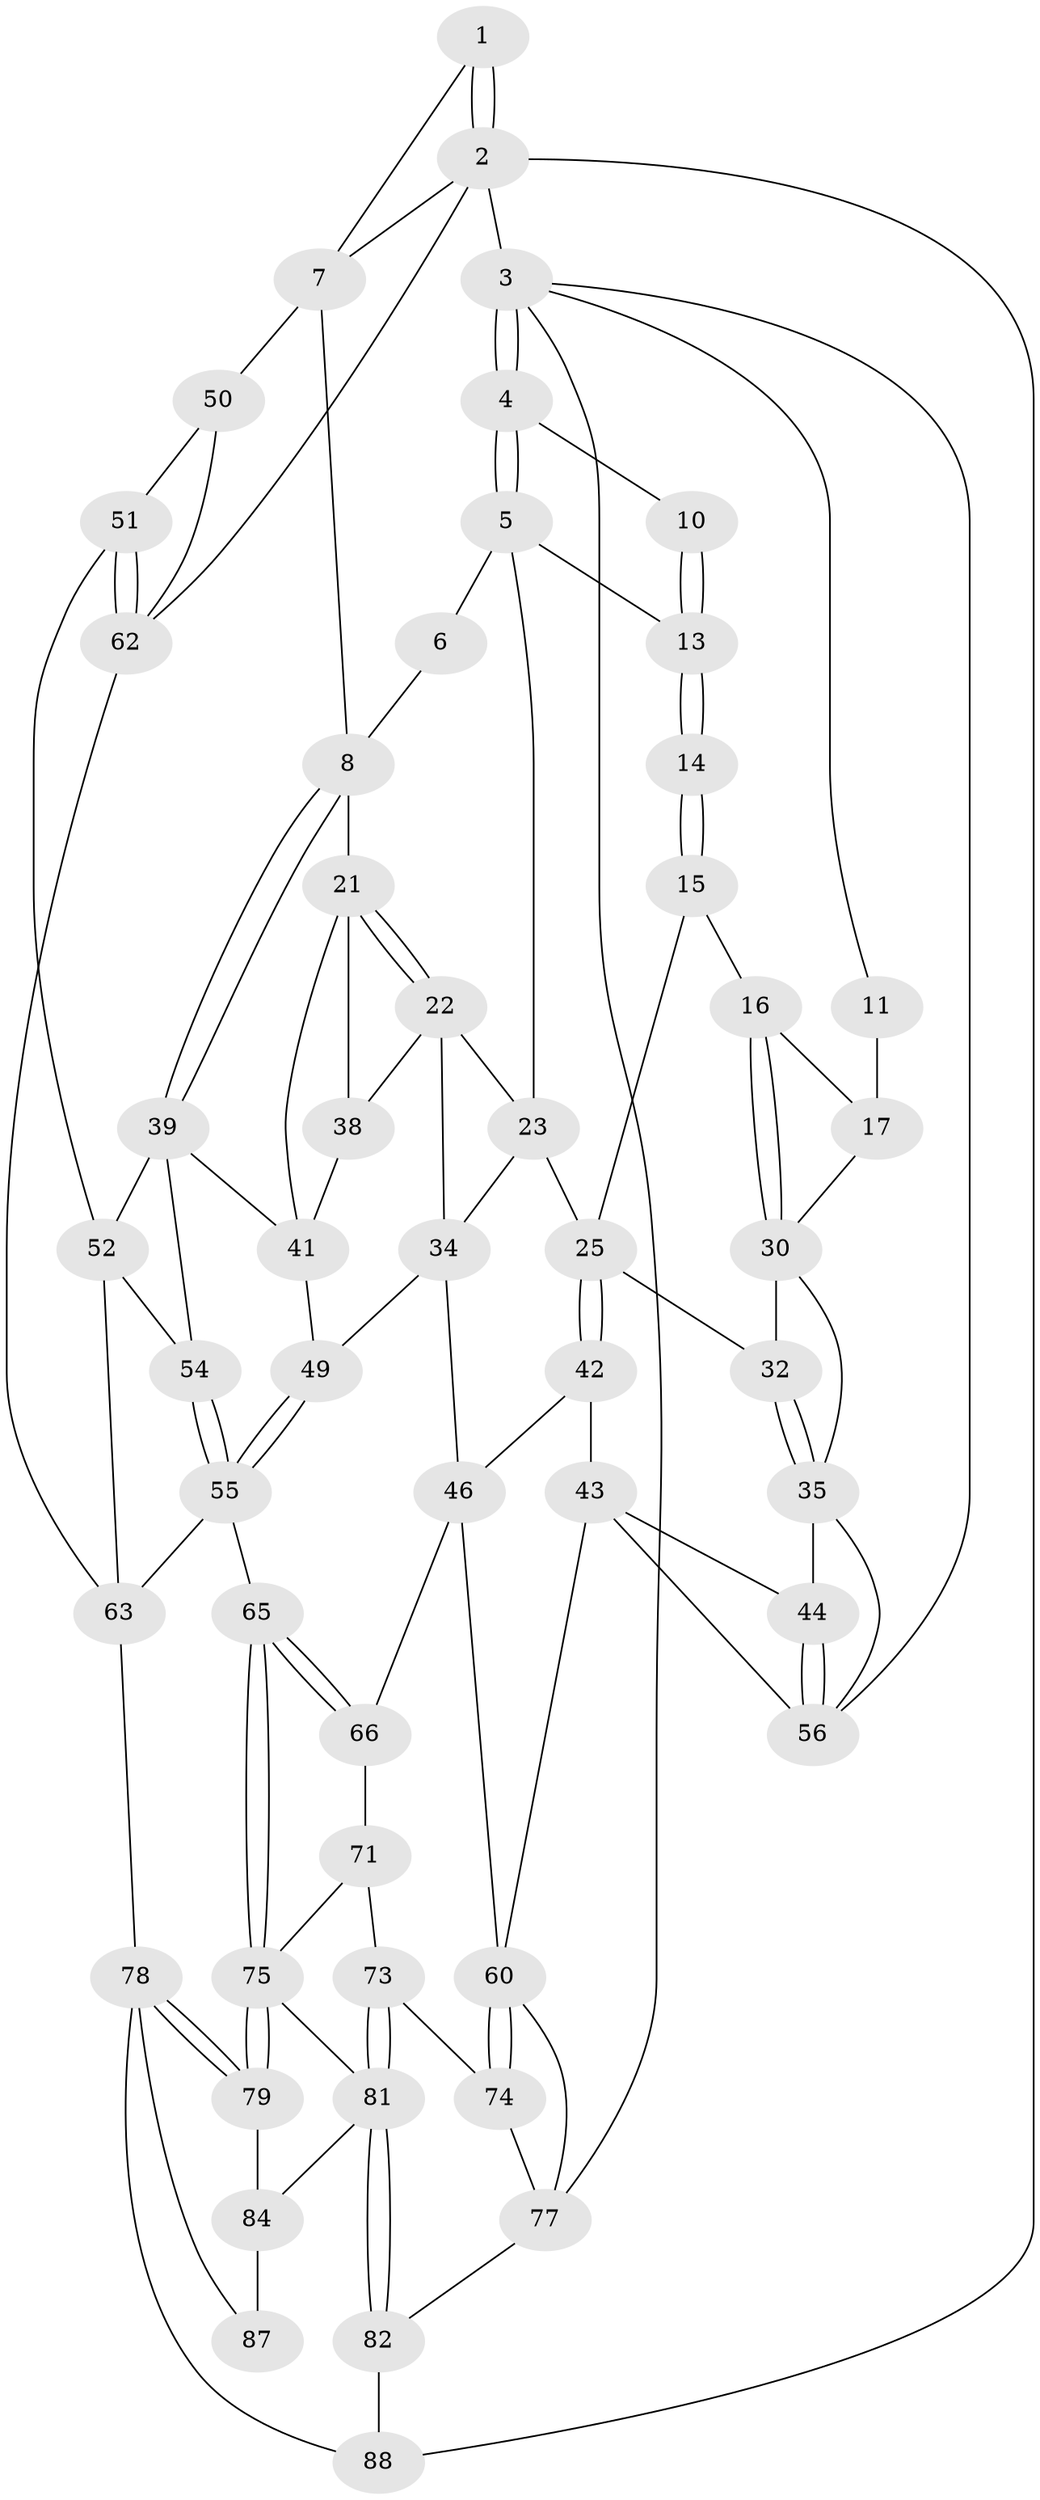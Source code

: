 // original degree distribution, {3: 0.045454545454545456, 6: 0.23863636363636365, 5: 0.5, 4: 0.2159090909090909}
// Generated by graph-tools (version 1.1) at 2025/11/02/27/25 16:11:54]
// undirected, 54 vertices, 114 edges
graph export_dot {
graph [start="1"]
  node [color=gray90,style=filled];
  1 [pos="+0.6336963936738914+0"];
  2 [pos="+1+0",super="+70"];
  3 [pos="+0+0",super="+58"];
  4 [pos="+0+0"];
  5 [pos="+0.42571133745975026+0",super="+19"];
  6 [pos="+0.6210562569692767+0"];
  7 [pos="+0.8435705353272922+0.21401137721809113",super="+28"];
  8 [pos="+0.804654435798094+0.3377645276851488",super="+9"];
  10 [pos="+0.10984721677209777+0.18125372948781704"];
  11 [pos="+0+0",super="+12"];
  13 [pos="+0.13493264392216037+0.19820534335558745",super="+18"];
  14 [pos="+0.13358916808480545+0.23479319428270815",super="+20"];
  15 [pos="+0.12038298983633956+0.2757859554308387",super="+27"];
  16 [pos="+0.11055297663634683+0.2861000965075017"];
  17 [pos="+0.011088853106074187+0.2813635501193946",super="+29"];
  21 [pos="+0.6303541100498042+0.33106947193370917",super="+37"];
  22 [pos="+0.6052476232863208+0.31603211647915563",super="+33"];
  23 [pos="+0.44391309267974544+0.20217040752217494",super="+24"];
  25 [pos="+0.2864637974602569+0.3648797283629609",super="+26"];
  30 [pos="+0.10852547715531426+0.3590941681842321",super="+31"];
  32 [pos="+0.12782442502952931+0.3839161674543027"];
  34 [pos="+0.44482594904788797+0.397627430874672",super="+45"];
  35 [pos="+0.12896733087005574+0.46277983410896323",super="+36"];
  38 [pos="+0.5459137206181335+0.44734860294720863"];
  39 [pos="+0.8385241018987765+0.39263175165658015",super="+40"];
  41 [pos="+0.6420572194364638+0.523156687046562",super="+48"];
  42 [pos="+0.2724227288495862+0.5144907818031232"];
  43 [pos="+0.2210664416136648+0.5187060100152664",super="+59"];
  44 [pos="+0.21443871835434566+0.5180215366537885"];
  46 [pos="+0.3683028744021873+0.5916996077002277",super="+47"];
  49 [pos="+0.523785606707674+0.5763338740116709"];
  50 [pos="+1+0.46649715199545166"];
  51 [pos="+1+0.47371251863977637"];
  52 [pos="+0.8750444106578714+0.4190430219894858",super="+53"];
  54 [pos="+0.7149262017252134+0.5932300738186743"];
  55 [pos="+0.5708740875800794+0.655950590860775",super="+64"];
  56 [pos="+0.07550519396385195+0.6141699469297933",super="+57"];
  60 [pos="+0.2945066738803744+0.7262613746520857",super="+61"];
  62 [pos="+0.83172143789516+0.7477859496585357",super="+69"];
  63 [pos="+0.7896212700722408+0.7626404869417871",super="+68"];
  65 [pos="+0.5435984028311043+0.7492229807752774"];
  66 [pos="+0.5051368500160349+0.7393894440001687",super="+67"];
  71 [pos="+0.4502511798480429+0.7531958835350473",super="+72"];
  73 [pos="+0.3153101366383076+0.7695662104891978"];
  74 [pos="+0.29858895922883416+0.7436781363883961"];
  75 [pos="+0.5243120761746526+0.827109713953443",super="+76"];
  77 [pos="+0+1",super="+80"];
  78 [pos="+0.72852099905811+0.9850935689140843",super="+86"];
  79 [pos="+0.5524644316013947+0.8630653372783879"];
  81 [pos="+0.3275105968554136+0.969935475193196",super="+83"];
  82 [pos="+0.2144648437800136+1"];
  84 [pos="+0.518810941566815+0.8892137155286995",super="+85"];
  87 [pos="+0.47752603842026925+0.9478903552959976"];
  88 [pos="+0.7602713642589576+1"];
  1 -- 2;
  1 -- 2;
  1 -- 7;
  2 -- 3 [weight=2];
  2 -- 88;
  2 -- 7;
  2 -- 62;
  3 -- 4;
  3 -- 4;
  3 -- 11;
  3 -- 56;
  3 -- 77;
  4 -- 5;
  4 -- 5;
  4 -- 10;
  5 -- 6;
  5 -- 13;
  5 -- 23;
  6 -- 8;
  7 -- 8;
  7 -- 50;
  8 -- 39;
  8 -- 39;
  8 -- 21;
  10 -- 13;
  10 -- 13;
  11 -- 17 [weight=2];
  13 -- 14 [weight=2];
  13 -- 14;
  14 -- 15 [weight=2];
  14 -- 15;
  15 -- 16;
  15 -- 25;
  16 -- 17;
  16 -- 30;
  16 -- 30;
  17 -- 30;
  21 -- 22;
  21 -- 22;
  21 -- 41;
  21 -- 38;
  22 -- 23;
  22 -- 38;
  22 -- 34;
  23 -- 25;
  23 -- 34;
  25 -- 42;
  25 -- 42;
  25 -- 32;
  30 -- 32;
  30 -- 35;
  32 -- 35;
  32 -- 35;
  34 -- 49;
  34 -- 46;
  35 -- 44;
  35 -- 56;
  38 -- 41;
  39 -- 52;
  39 -- 41;
  39 -- 54;
  41 -- 49;
  42 -- 43;
  42 -- 46;
  43 -- 44;
  43 -- 56;
  43 -- 60;
  44 -- 56;
  44 -- 56;
  46 -- 60;
  46 -- 66;
  49 -- 55;
  49 -- 55;
  50 -- 51;
  50 -- 62;
  51 -- 52;
  51 -- 62;
  51 -- 62;
  52 -- 54;
  52 -- 63;
  54 -- 55;
  54 -- 55;
  55 -- 65;
  55 -- 63;
  60 -- 74;
  60 -- 74;
  60 -- 77;
  62 -- 63;
  63 -- 78;
  65 -- 66;
  65 -- 66;
  65 -- 75;
  65 -- 75;
  66 -- 71 [weight=2];
  71 -- 73;
  71 -- 75;
  73 -- 74;
  73 -- 81;
  73 -- 81;
  74 -- 77;
  75 -- 79;
  75 -- 79;
  75 -- 81;
  77 -- 82;
  78 -- 79;
  78 -- 79;
  78 -- 88;
  78 -- 87;
  79 -- 84;
  81 -- 82;
  81 -- 82;
  81 -- 84;
  82 -- 88;
  84 -- 87 [weight=2];
}
